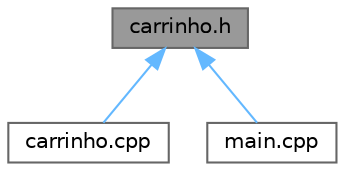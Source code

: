 digraph "carrinho.h"
{
 // LATEX_PDF_SIZE
  bgcolor="transparent";
  edge [fontname=Helvetica,fontsize=10,labelfontname=Helvetica,labelfontsize=10];
  node [fontname=Helvetica,fontsize=10,shape=box,height=0.2,width=0.4];
  Node1 [id="Node000001",label="carrinho.h",height=0.2,width=0.4,color="gray40", fillcolor="grey60", style="filled", fontcolor="black",tooltip="Interface do carrinho seguidor de linha com rodas omni e PID."];
  Node1 -> Node2 [id="edge1_Node000001_Node000002",dir="back",color="steelblue1",style="solid",tooltip=" "];
  Node2 [id="Node000002",label="carrinho.cpp",height=0.2,width=0.4,color="grey40", fillcolor="white", style="filled",URL="$carrinho_8cpp.html",tooltip="Implementação do controle do carrinho seguidor de linha com rodas omni."];
  Node1 -> Node3 [id="edge2_Node000001_Node000003",dir="back",color="steelblue1",style="solid",tooltip=" "];
  Node3 [id="Node000003",label="main.cpp",height=0.2,width=0.4,color="grey40", fillcolor="white", style="filled",URL="$main_8cpp_source.html",tooltip=" "];
}
